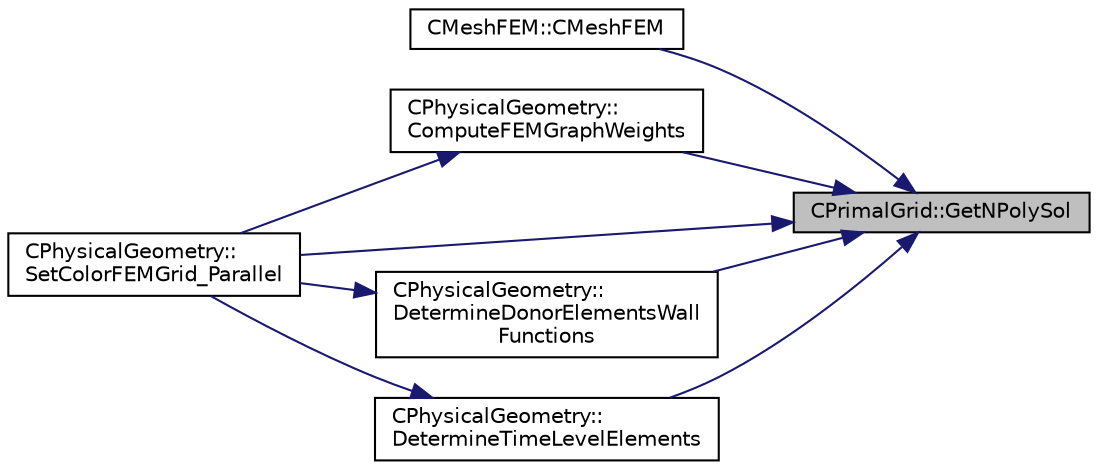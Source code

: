 digraph "CPrimalGrid::GetNPolySol"
{
 // LATEX_PDF_SIZE
  edge [fontname="Helvetica",fontsize="10",labelfontname="Helvetica",labelfontsize="10"];
  node [fontname="Helvetica",fontsize="10",shape=record];
  rankdir="RL";
  Node1 [label="CPrimalGrid::GetNPolySol",height=0.2,width=0.4,color="black", fillcolor="grey75", style="filled", fontcolor="black",tooltip="Virtual function to make available the polynomial degree of the solution."];
  Node1 -> Node2 [dir="back",color="midnightblue",fontsize="10",style="solid",fontname="Helvetica"];
  Node2 [label="CMeshFEM::CMeshFEM",height=0.2,width=0.4,color="black", fillcolor="white", style="filled",URL="$classCMeshFEM.html#ae74b12670fb49ad4d28836d9fc2aab8d",tooltip="Redistributes the grid over the ranks and creates the halo layer."];
  Node1 -> Node3 [dir="back",color="midnightblue",fontsize="10",style="solid",fontname="Helvetica"];
  Node3 [label="CPhysicalGeometry::\lComputeFEMGraphWeights",height=0.2,width=0.4,color="black", fillcolor="white", style="filled",URL="$classCPhysicalGeometry.html#ac8396196dddd6caec922418eaf7d7a2a",tooltip="Compute the weights of the FEM graph for ParMETIS."];
  Node3 -> Node4 [dir="back",color="midnightblue",fontsize="10",style="solid",fontname="Helvetica"];
  Node4 [label="CPhysicalGeometry::\lSetColorFEMGrid_Parallel",height=0.2,width=0.4,color="black", fillcolor="white", style="filled",URL="$classCPhysicalGeometry.html#a0a1295415b0ff3105673f5733682e151",tooltip="Set the domains for FEM grid partitioning using ParMETIS."];
  Node1 -> Node5 [dir="back",color="midnightblue",fontsize="10",style="solid",fontname="Helvetica"];
  Node5 [label="CPhysicalGeometry::\lDetermineDonorElementsWall\lFunctions",height=0.2,width=0.4,color="black", fillcolor="white", style="filled",URL="$classCPhysicalGeometry.html#acef4e18142b580bf09f21e5b71387d5f",tooltip="Determine the donor elements for the boundary elements on viscous wall boundaries when wall functions..."];
  Node5 -> Node4 [dir="back",color="midnightblue",fontsize="10",style="solid",fontname="Helvetica"];
  Node1 -> Node6 [dir="back",color="midnightblue",fontsize="10",style="solid",fontname="Helvetica"];
  Node6 [label="CPhysicalGeometry::\lDetermineTimeLevelElements",height=0.2,width=0.4,color="black", fillcolor="white", style="filled",URL="$classCPhysicalGeometry.html#a18f63cc49f7dc20241a0599ad1426ba8",tooltip="Determine the time level of the elements when time accurate local time stepping is employed."];
  Node6 -> Node4 [dir="back",color="midnightblue",fontsize="10",style="solid",fontname="Helvetica"];
  Node1 -> Node4 [dir="back",color="midnightblue",fontsize="10",style="solid",fontname="Helvetica"];
}
